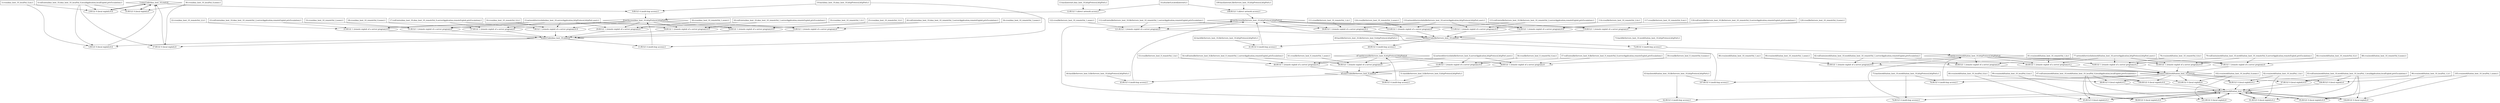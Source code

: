 digraph G {
	1 [label="1:execCode(dmz_host_10,root):0",shape=diamond];
	2 [label="2:RULE 0 (local exploit):0.6",shape=ellipse];
	3 [label="3:cvss(dmz_host_10_localVul_0,m):1",shape=box];
	4 [label="4:vulExists(dmz_host_10,dmz_host_10_localVul_0,localApplication,localExploit,privEscalation):1",shape=box];
	5 [label="5:RULE 0 (local exploit):0.6",shape=ellipse];
	6 [label="6:execCode(dmz_host_10,user):0",shape=diamond];
	7 [label="7:RULE 1 (remote exploit of a server program):0.9",shape=ellipse];
	8 [label="8:netAccess(dmz_host_10,httpProtocol,httpPort):0",shape=diamond];
	9 [label="9:RULE 4 (multi-hop access):1",shape=ellipse];
	10 [label="10:hacl(dmz_host_10,dmz_host_10,httpProtocol,httpPort):1",shape=box];
	11 [label="11:RULE 4 (multi-hop access):1",shape=ellipse];
	12 [label="12:RULE 5 (direct network access):1",shape=ellipse];
	13 [label="13:hacl(internet,dmz_host_10,httpProtocol,httpPort):1",shape=box];
	14 [label="14:attackerLocated(internet):1",shape=box];
	15 [label="15:networkServiceInfo(dmz_host_10,serverApplication,httpProtocol,httpPort,user):1",shape=box];
	16 [label="16:cvss(dmz_host_10_remoteVul_0,l):1",shape=box];
	17 [label="17:vulExists(dmz_host_10,dmz_host_10_remoteVul_0,serverApplication,remoteExploit,privEscalation):1",shape=box];
	18 [label="18:RULE 1 (remote exploit of a server program):0.9",shape=ellipse];
	19 [label="19:cvss(dmz_host_10_remoteVul_1,l):1",shape=box];
	20 [label="20:vulExists(dmz_host_10,dmz_host_10_remoteVul_1,serverApplication,remoteExploit,privEscalation):1",shape=box];
	21 [label="21:RULE 1 (remote exploit of a server program):0.9",shape=ellipse];
	22 [label="22:cvss(dmz_host_10_remoteVul_2,l):1",shape=box];
	23 [label="23:vulExists(dmz_host_10,dmz_host_10_remoteVul_2,serverApplication,remoteExploit,privEscalation):1",shape=box];
	24 [label="24:RULE 1 (remote exploit of a server program):0.9",shape=ellipse];
	25 [label="25:cvss(dmz_host_10_remoteVul_3,l):1",shape=box];
	26 [label="26:vulExists(dmz_host_10,dmz_host_10_remoteVul_3,serverApplication,remoteExploit,privEscalation):1",shape=box];
	27 [label="27:RULE 1 (remote exploit of a server program):0",shape=ellipse];
	28 [label="28:cvss(dmz_host_10_remoteVul_0,none):1",shape=box];
	29 [label="29:RULE 1 (remote exploit of a server program):0",shape=ellipse];
	30 [label="30:cvss(dmz_host_10_remoteVul_1,none):1",shape=box];
	31 [label="31:RULE 1 (remote exploit of a server program):0",shape=ellipse];
	32 [label="32:cvss(dmz_host_10_remoteVul_2,none):1",shape=box];
	33 [label="33:RULE 1 (remote exploit of a server program):0",shape=ellipse];
	34 [label="34:cvss(dmz_host_10_remoteVul_3,none):1",shape=box];
	35 [label="35:RULE 0 (local exploit):0",shape=ellipse];
	36 [label="36:cvss(dmz_host_10_localVul_0,none):1",shape=box];
	37 [label="37:RULE 0 (local exploit):0",shape=ellipse];
	38 [label="38:execCode(fileServers_host_10,user):0",shape=diamond];
	39 [label="39:RULE 1 (remote exploit of a server program):0.2",shape=ellipse];
	40 [label="40:netAccess(fileServers_host_10,httpProtocol,httpPort):0",shape=diamond];
	41 [label="41:RULE 4 (multi-hop access):1",shape=ellipse];
	42 [label="42:hacl(fileServers_host_10,fileServers_host_10,httpProtocol,httpPort):1",shape=box];
	43 [label="43:RULE 4 (multi-hop access):1",shape=ellipse];
	44 [label="44:hacl(fileServers_host_9,fileServers_host_10,httpProtocol,httpPort):1",shape=box];
	45 [label="45:execCode(fileServers_host_9,user):0",shape=diamond];
	46 [label="46:RULE 1 (remote exploit of a server program):0.2",shape=ellipse];
	47 [label="47:netAccess(fileServers_host_9,httpProtocol,httpPort):0",shape=diamond];
	48 [label="48:RULE 4 (multi-hop access):1",shape=ellipse];
	49 [label="49:hacl(fileServers_host_10,fileServers_host_9,httpProtocol,httpPort):1",shape=box];
	50 [label="50:RULE 4 (multi-hop access):1",shape=ellipse];
	51 [label="51:hacl(fileServers_host_9,fileServers_host_9,httpProtocol,httpPort):1",shape=box];
	52 [label="52:networkServiceInfo(fileServers_host_9,serverApplication,httpProtocol,httpPort,user):1",shape=box];
	53 [label="53:cvss(fileServers_host_9_remoteVul_1,h):1",shape=box];
	54 [label="54:vulExists(fileServers_host_9,fileServers_host_9_remoteVul_1,serverApplication,remoteExploit,privEscalation):1",shape=box];
	55 [label="55:RULE 1 (remote exploit of a server program):0.6",shape=ellipse];
	56 [label="56:cvss(fileServers_host_9_remoteVul_0,m):1",shape=box];
	57 [label="57:vulExists(fileServers_host_9,fileServers_host_9_remoteVul_0,serverApplication,remoteExploit,privEscalation):1",shape=box];
	58 [label="58:RULE 1 (remote exploit of a server program):0",shape=ellipse];
	59 [label="59:cvss(fileServers_host_9_remoteVul_0,none):1",shape=box];
	60 [label="60:RULE 1 (remote exploit of a server program):0",shape=ellipse];
	61 [label="61:cvss(fileServers_host_9_remoteVul_1,none):1",shape=box];
	62 [label="62:RULE 4 (multi-hop access):1",shape=ellipse];
	63 [label="63:hacl(workStation_host_10,fileServers_host_10,httpProtocol,httpPort):1",shape=box];
	64 [label="64:execCode(workStation_host_10,root):0",shape=diamond];
	65 [label="65:RULE 0 (local exploit):0.2",shape=ellipse];
	66 [label="66:cvss(workStation_host_10_localVul_0,h):1",shape=box];
	67 [label="67:vulExists(workStation_host_10,workStation_host_10_localVul_0,localApplication,localExploit,privEscalation):1",shape=box];
	68 [label="68:RULE 0 (local exploit):0.2",shape=ellipse];
	69 [label="69:execCode(workStation_host_10,user):0",shape=diamond];
	70 [label="70:RULE 1 (remote exploit of a server program):0.2",shape=ellipse];
	71 [label="71:netAccess(workStation_host_10,httpProtocol,httpPort):0",shape=diamond];
	72 [label="72:RULE 4 (multi-hop access):1",shape=ellipse];
	73 [label="73:hacl(fileServers_host_10,workStation_host_10,httpProtocol,httpPort):1",shape=box];
	74 [label="74:RULE 4 (multi-hop access):1",shape=ellipse];
	75 [label="75:hacl(workStation_host_10,workStation_host_10,httpProtocol,httpPort):1",shape=box];
	76 [label="76:RULE 4 (multi-hop access):1",shape=ellipse];
	77 [label="77:networkServiceInfo(workStation_host_10,serverApplication,httpProtocol,httpPort,user):1",shape=box];
	78 [label="78:cvss(workStation_host_10_remoteVul_0,h):1",shape=box];
	79 [label="79:vulExists(workStation_host_10,workStation_host_10_remoteVul_0,serverApplication,remoteExploit,privEscalation):1",shape=box];
	80 [label="80:RULE 1 (remote exploit of a server program):0.2",shape=ellipse];
	81 [label="81:cvss(workStation_host_10_remoteVul_1,h):1",shape=box];
	82 [label="82:vulExists(workStation_host_10,workStation_host_10_remoteVul_1,serverApplication,remoteExploit,privEscalation):1",shape=box];
	83 [label="83:RULE 1 (remote exploit of a server program):0.9",shape=ellipse];
	84 [label="84:cvss(workStation_host_10_remoteVul_0,l):1",shape=box];
	85 [label="85:RULE 1 (remote exploit of a server program):0.6",shape=ellipse];
	86 [label="86:cvss(workStation_host_10_remoteVul_1,m):1",shape=box];
	87 [label="87:RULE 1 (remote exploit of a server program):0",shape=ellipse];
	88 [label="88:cvss(workStation_host_10_remoteVul_0,none):1",shape=box];
	89 [label="89:RULE 1 (remote exploit of a server program):0",shape=ellipse];
	90 [label="90:cvss(workStation_host_10_remoteVul_1,none):1",shape=box];
	91 [label="91:RULE 0 (local exploit):0.2",shape=ellipse];
	92 [label="92:cvss(workStation_host_10_localVul_1,h):1",shape=box];
	93 [label="93:vulExists(workStation_host_10,workStation_host_10_localVul_1,localApplication,localExploit,privEscalation):1",shape=box];
	94 [label="94:RULE 0 (local exploit):0.2",shape=ellipse];
	95 [label="95:RULE 0 (local exploit):0.9",shape=ellipse];
	96 [label="96:cvss(workStation_host_10_localVul_1,l):1",shape=box];
	97 [label="97:RULE 0 (local exploit):0.9",shape=ellipse];
	98 [label="98:RULE 0 (local exploit):0.6",shape=ellipse];
	99 [label="99:cvss(workStation_host_10_localVul_0,m):1",shape=box];
	100 [label="100:RULE 0 (local exploit):0.6",shape=ellipse];
	101 [label="101:RULE 0 (local exploit):0",shape=ellipse];
	102 [label="102:cvss(workStation_host_10_localVul_0,none):1",shape=box];
	103 [label="103:RULE 0 (local exploit):0",shape=ellipse];
	104 [label="104:RULE 0 (local exploit):0",shape=ellipse];
	105 [label="105:cvss(workStation_host_10_localVul_1,none):1",shape=box];
	106 [label="106:RULE 0 (local exploit):0",shape=ellipse];
	107 [label="107:RULE 4 (multi-hop access):1",shape=ellipse];
	108 [label="108:RULE 5 (direct network access):1",shape=ellipse];
	109 [label="109:hacl(internet,fileServers_host_10,httpProtocol,httpPort):1",shape=box];
	110 [label="110:networkServiceInfo(fileServers_host_10,serverApplication,httpProtocol,httpPort,user):1",shape=box];
	111 [label="111:cvss(fileServers_host_10_remoteVul_1,h):1",shape=box];
	112 [label="112:vulExists(fileServers_host_10,fileServers_host_10_remoteVul_1,serverApplication,remoteExploit,privEscalation):1",shape=box];
	113 [label="113:RULE 1 (remote exploit of a server program):0.2",shape=ellipse];
	114 [label="114:cvss(fileServers_host_10_remoteVul_2,h):1",shape=box];
	115 [label="115:vulExists(fileServers_host_10,fileServers_host_10_remoteVul_2,serverApplication,remoteExploit,privEscalation):1",shape=box];
	116 [label="116:RULE 1 (remote exploit of a server program):0.6",shape=ellipse];
	117 [label="117:cvss(fileServers_host_10_remoteVul_0,m):1",shape=box];
	118 [label="118:vulExists(fileServers_host_10,fileServers_host_10_remoteVul_0,serverApplication,remoteExploit,privEscalation):1",shape=box];
	119 [label="119:RULE 1 (remote exploit of a server program):0",shape=ellipse];
	120 [label="120:cvss(fileServers_host_10_remoteVul_0,none):1",shape=box];
	121 [label="121:RULE 1 (remote exploit of a server program):0",shape=ellipse];
	122 [label="122:cvss(fileServers_host_10_remoteVul_1,none):1",shape=box];
	123 [label="123:RULE 1 (remote exploit of a server program):0",shape=ellipse];
	124 [label="124:cvss(fileServers_host_10_remoteVul_2,none):1",shape=box];
	3 -> 	2;
	4 -> 	2;
	1 -> 	2;
	2 -> 	1;
	3 -> 	5;
	4 -> 	5;
	10 -> 	9;
	1 -> 	9;
	9 -> 	8;
	10 -> 	11;
	6 -> 	11;
	11 -> 	8;
	13 -> 	12;
	14 -> 	12;
	12 -> 	8;
	8 -> 	7;
	15 -> 	7;
	16 -> 	7;
	17 -> 	7;
	7 -> 	6;
	8 -> 	18;
	15 -> 	18;
	19 -> 	18;
	20 -> 	18;
	18 -> 	6;
	8 -> 	21;
	15 -> 	21;
	22 -> 	21;
	23 -> 	21;
	21 -> 	6;
	8 -> 	24;
	15 -> 	24;
	25 -> 	24;
	26 -> 	24;
	24 -> 	6;
	8 -> 	27;
	15 -> 	27;
	28 -> 	27;
	17 -> 	27;
	27 -> 	6;
	8 -> 	29;
	15 -> 	29;
	30 -> 	29;
	20 -> 	29;
	29 -> 	6;
	8 -> 	31;
	15 -> 	31;
	32 -> 	31;
	23 -> 	31;
	31 -> 	6;
	8 -> 	33;
	15 -> 	33;
	34 -> 	33;
	26 -> 	33;
	33 -> 	6;
	6 -> 	5;
	5 -> 	1;
	36 -> 	35;
	4 -> 	35;
	1 -> 	35;
	35 -> 	1;
	36 -> 	37;
	4 -> 	37;
	6 -> 	37;
	37 -> 	1;
	42 -> 	41;
	38 -> 	41;
	41 -> 	40;
	44 -> 	43;
	49 -> 	48;
	38 -> 	48;
	48 -> 	47;
	51 -> 	50;
	45 -> 	50;
	50 -> 	47;
	47 -> 	46;
	52 -> 	46;
	53 -> 	46;
	54 -> 	46;
	46 -> 	45;
	47 -> 	55;
	52 -> 	55;
	56 -> 	55;
	57 -> 	55;
	55 -> 	45;
	47 -> 	58;
	52 -> 	58;
	59 -> 	58;
	57 -> 	58;
	58 -> 	45;
	47 -> 	60;
	52 -> 	60;
	61 -> 	60;
	54 -> 	60;
	60 -> 	45;
	45 -> 	43;
	43 -> 	40;
	63 -> 	62;
	66 -> 	65;
	67 -> 	65;
	64 -> 	65;
	65 -> 	64;
	66 -> 	68;
	67 -> 	68;
	73 -> 	72;
	38 -> 	72;
	72 -> 	71;
	75 -> 	74;
	64 -> 	74;
	74 -> 	71;
	75 -> 	76;
	69 -> 	76;
	76 -> 	71;
	71 -> 	70;
	77 -> 	70;
	78 -> 	70;
	79 -> 	70;
	70 -> 	69;
	71 -> 	80;
	77 -> 	80;
	81 -> 	80;
	82 -> 	80;
	80 -> 	69;
	71 -> 	83;
	77 -> 	83;
	84 -> 	83;
	79 -> 	83;
	83 -> 	69;
	71 -> 	85;
	77 -> 	85;
	86 -> 	85;
	82 -> 	85;
	85 -> 	69;
	71 -> 	87;
	77 -> 	87;
	88 -> 	87;
	79 -> 	87;
	87 -> 	69;
	71 -> 	89;
	77 -> 	89;
	90 -> 	89;
	82 -> 	89;
	89 -> 	69;
	69 -> 	68;
	68 -> 	64;
	92 -> 	91;
	93 -> 	91;
	64 -> 	91;
	91 -> 	64;
	92 -> 	94;
	93 -> 	94;
	69 -> 	94;
	94 -> 	64;
	96 -> 	95;
	93 -> 	95;
	64 -> 	95;
	95 -> 	64;
	96 -> 	97;
	93 -> 	97;
	69 -> 	97;
	97 -> 	64;
	99 -> 	98;
	67 -> 	98;
	64 -> 	98;
	98 -> 	64;
	99 -> 	100;
	67 -> 	100;
	69 -> 	100;
	100 -> 	64;
	102 -> 	101;
	67 -> 	101;
	64 -> 	101;
	101 -> 	64;
	102 -> 	103;
	67 -> 	103;
	69 -> 	103;
	103 -> 	64;
	105 -> 	104;
	93 -> 	104;
	64 -> 	104;
	104 -> 	64;
	105 -> 	106;
	93 -> 	106;
	69 -> 	106;
	106 -> 	64;
	64 -> 	62;
	62 -> 	40;
	63 -> 	107;
	69 -> 	107;
	107 -> 	40;
	109 -> 	108;
	14 -> 	108;
	108 -> 	40;
	40 -> 	39;
	110 -> 	39;
	111 -> 	39;
	112 -> 	39;
	39 -> 	38;
	40 -> 	113;
	110 -> 	113;
	114 -> 	113;
	115 -> 	113;
	113 -> 	38;
	40 -> 	116;
	110 -> 	116;
	117 -> 	116;
	118 -> 	116;
	116 -> 	38;
	40 -> 	119;
	110 -> 	119;
	120 -> 	119;
	118 -> 	119;
	119 -> 	38;
	40 -> 	121;
	110 -> 	121;
	122 -> 	121;
	112 -> 	121;
	121 -> 	38;
	40 -> 	123;
	110 -> 	123;
	124 -> 	123;
	115 -> 	123;
	123 -> 	38;
}
